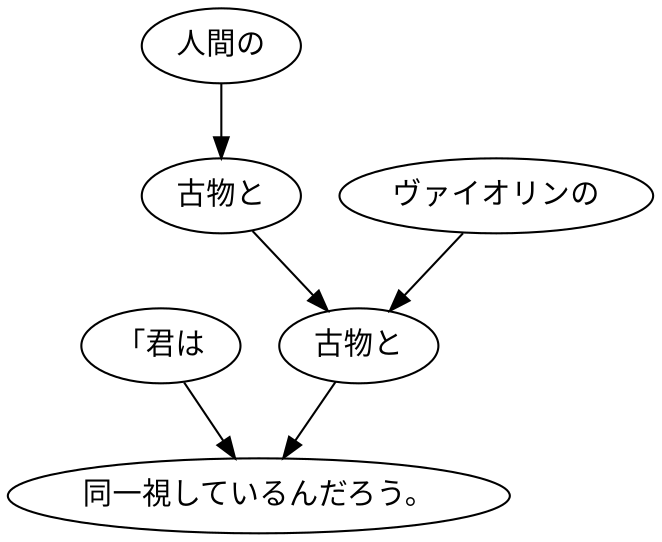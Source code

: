 digraph graph7751 {
	node0 [label="「君は"];
	node1 [label="人間の"];
	node2 [label="古物と"];
	node3 [label="ヴァイオリンの"];
	node4 [label="古物と"];
	node5 [label="同一視しているんだろう。"];
	node0 -> node5;
	node1 -> node2;
	node2 -> node4;
	node3 -> node4;
	node4 -> node5;
}
